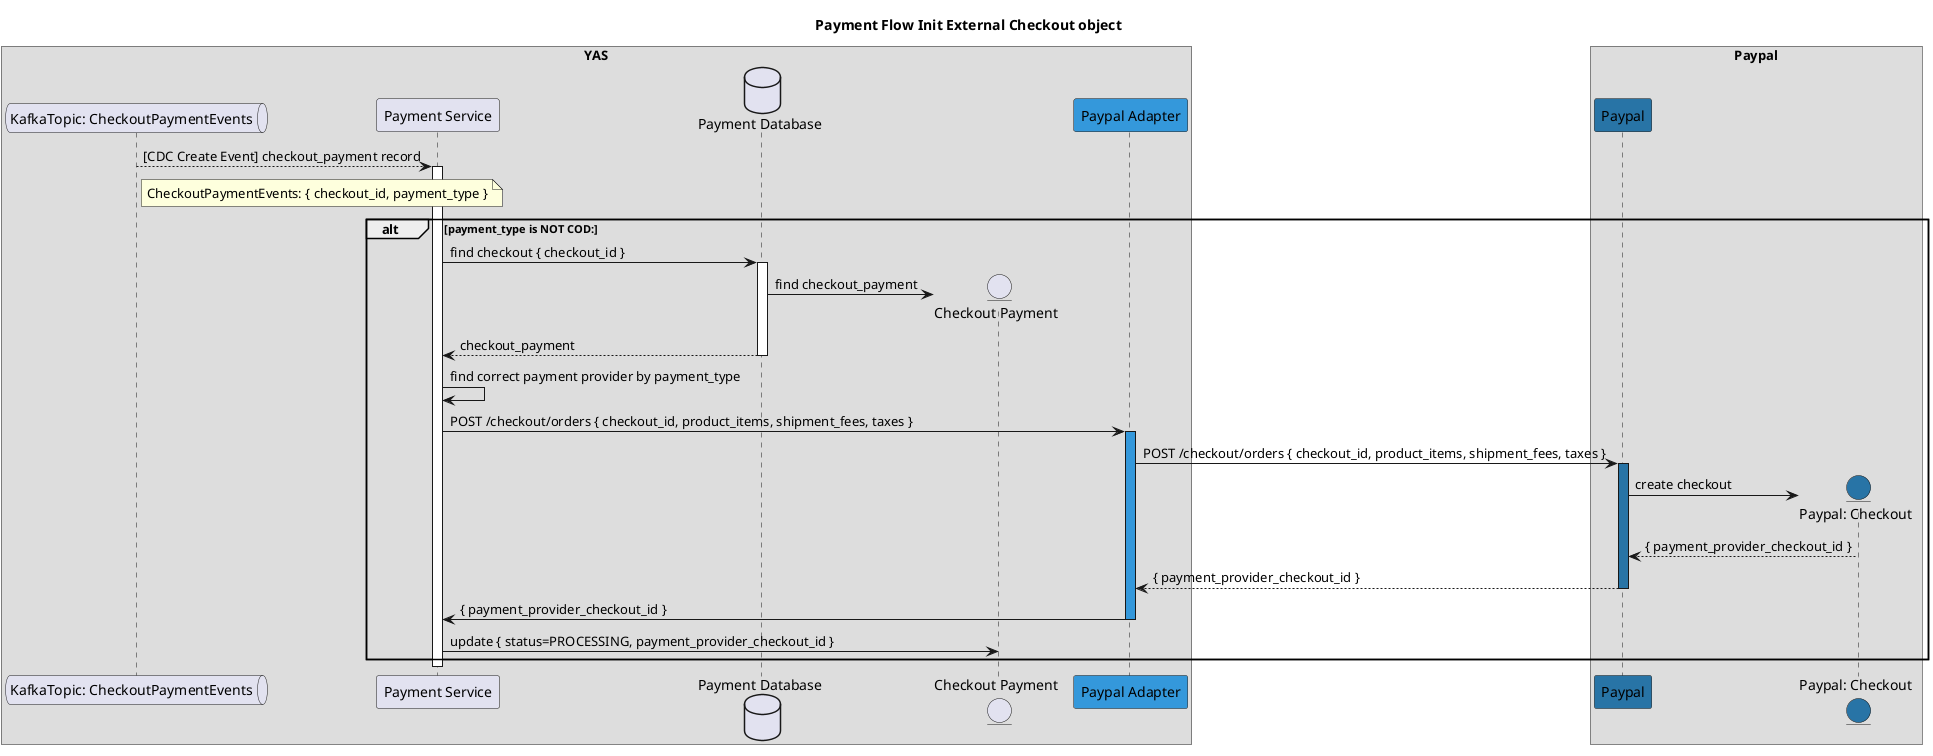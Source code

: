 @startuml Payment Flow Sub 2

title Payment Flow Init External Checkout object 

box YAS
    queue "KafkaTopic: CheckoutPaymentEvents" as checkout_payment_topic
    participant "Payment Service" as payment_service
    database "Payment Database" as payment_database
    entity "Checkout Payment" as checkout_payment
    participant "Paypal Adapter" as payment_adapter#3498db
end box 

box "Paypal"
    participant "Paypal" as payment_provider #2874a6
    entity "Paypal: Checkout" as payment_provider_checkout #2874a6
end box


checkout_payment_topic --> payment_service: [CDC Create Event] checkout_payment record
note right of checkout_payment_topic
  CheckoutPaymentEvents: { checkout_id, payment_type }
end note


activate payment_service
    alt payment_type is NOT COD:

      payment_service -> payment_database: find checkout { checkout_id }
      activate payment_database
        payment_database -> checkout_payment **: find checkout_payment
        payment_database --> payment_service: checkout_payment
      deactivate payment_database

      payment_service -> payment_service: find correct payment provider by payment_type

      payment_service  -> payment_adapter: POST /checkout/orders { checkout_id, product_items, shipment_fees, taxes }
      activate payment_adapter #3498db
        payment_adapter -> payment_provider: POST /checkout/orders { checkout_id, product_items, shipment_fees, taxes }

        activate payment_provider #2874a6        
          payment_provider -> payment_provider_checkout **: create checkout
          payment_provider <-- payment_provider_checkout: { payment_provider_checkout_id }          
          payment_adapter <-- payment_provider: { payment_provider_checkout_id }
        deactivate payment_provider  
        payment_adapter -> payment_service: { payment_provider_checkout_id }
      deactivate payment_adapter
      payment_service -> checkout_payment: update { status=PROCESSING, payment_provider_checkout_id }
    end 
deactivate payment_service
@enduml